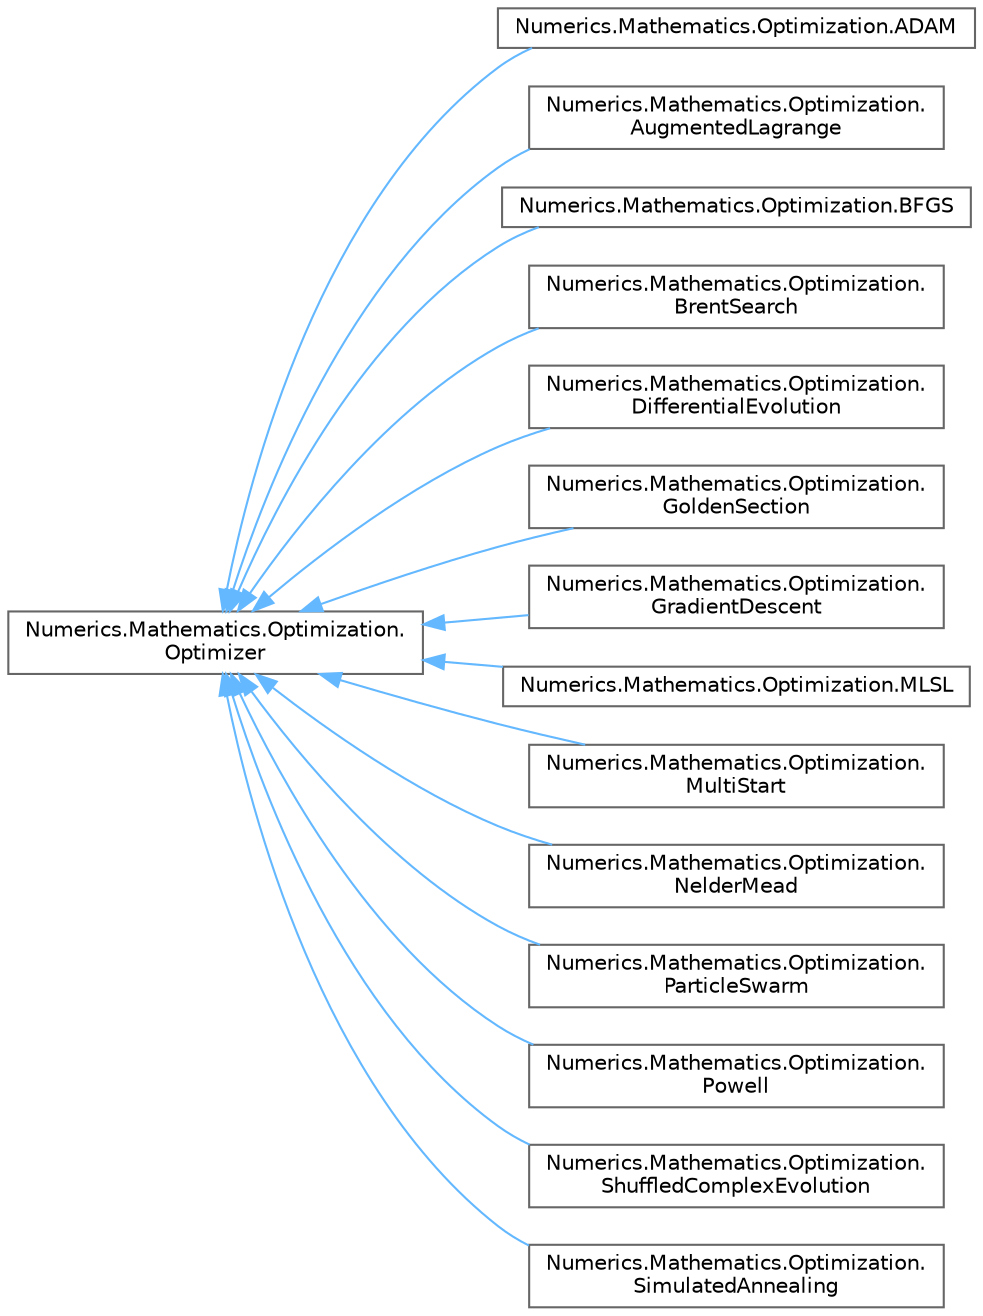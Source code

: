 digraph "Graphical Class Hierarchy"
{
 // LATEX_PDF_SIZE
  bgcolor="transparent";
  edge [fontname=Helvetica,fontsize=10,labelfontname=Helvetica,labelfontsize=10];
  node [fontname=Helvetica,fontsize=10,shape=box,height=0.2,width=0.4];
  rankdir="LR";
  Node0 [id="Node000000",label="Numerics.Mathematics.Optimization.\lOptimizer",height=0.2,width=0.4,color="grey40", fillcolor="white", style="filled",URL="$class_numerics_1_1_mathematics_1_1_optimization_1_1_optimizer.html",tooltip="A base class for all optimization methods."];
  Node0 -> Node1 [id="edge188_Node000000_Node000001",dir="back",color="steelblue1",style="solid",tooltip=" "];
  Node1 [id="Node000001",label="Numerics.Mathematics.Optimization.ADAM",height=0.2,width=0.4,color="grey40", fillcolor="white", style="filled",URL="$class_numerics_1_1_mathematics_1_1_optimization_1_1_a_d_a_m.html",tooltip="The Adaptive Movement (Adam) optimization algorithm. The objective function must be differentiable an..."];
  Node0 -> Node2 [id="edge189_Node000000_Node000002",dir="back",color="steelblue1",style="solid",tooltip=" "];
  Node2 [id="Node000002",label="Numerics.Mathematics.Optimization.\lAugmentedLagrange",height=0.2,width=0.4,color="grey40", fillcolor="white", style="filled",URL="$class_numerics_1_1_mathematics_1_1_optimization_1_1_augmented_lagrange.html",tooltip="The Augmented Lagrange constrained optimization method."];
  Node0 -> Node3 [id="edge190_Node000000_Node000003",dir="back",color="steelblue1",style="solid",tooltip=" "];
  Node3 [id="Node000003",label="Numerics.Mathematics.Optimization.BFGS",height=0.2,width=0.4,color="grey40", fillcolor="white", style="filled",URL="$class_numerics_1_1_mathematics_1_1_optimization_1_1_b_f_g_s.html",tooltip="Contains the Broyden-Fletcher-Goldfarb-Shanno (BFGS) optimization algorithm."];
  Node0 -> Node4 [id="edge191_Node000000_Node000004",dir="back",color="steelblue1",style="solid",tooltip=" "];
  Node4 [id="Node000004",label="Numerics.Mathematics.Optimization.\lBrentSearch",height=0.2,width=0.4,color="grey40", fillcolor="white", style="filled",URL="$class_numerics_1_1_mathematics_1_1_optimization_1_1_brent_search.html",tooltip="The Brent optimization algorithm. The function need not be differentiable, and no derivatives are tak..."];
  Node0 -> Node5 [id="edge192_Node000000_Node000005",dir="back",color="steelblue1",style="solid",tooltip=" "];
  Node5 [id="Node000005",label="Numerics.Mathematics.Optimization.\lDifferentialEvolution",height=0.2,width=0.4,color="grey40", fillcolor="white", style="filled",URL="$class_numerics_1_1_mathematics_1_1_optimization_1_1_differential_evolution.html",tooltip="The Differential Evolution (DE) algorithm, which finds a global minima when no gradient is available."];
  Node0 -> Node6 [id="edge193_Node000000_Node000006",dir="back",color="steelblue1",style="solid",tooltip=" "];
  Node6 [id="Node000006",label="Numerics.Mathematics.Optimization.\lGoldenSection",height=0.2,width=0.4,color="grey40", fillcolor="white", style="filled",URL="$class_numerics_1_1_mathematics_1_1_optimization_1_1_golden_section.html",tooltip="The Golden-Section optimization algorithm. The function need not be differentiable,..."];
  Node0 -> Node7 [id="edge194_Node000000_Node000007",dir="back",color="steelblue1",style="solid",tooltip=" "];
  Node7 [id="Node000007",label="Numerics.Mathematics.Optimization.\lGradientDescent",height=0.2,width=0.4,color="grey40", fillcolor="white", style="filled",URL="$class_numerics_1_1_mathematics_1_1_optimization_1_1_gradient_descent.html",tooltip="The Gradient Descent optimization algorithm. The objective function must be differentiable and convex..."];
  Node0 -> Node8 [id="edge195_Node000000_Node000008",dir="back",color="steelblue1",style="solid",tooltip=" "];
  Node8 [id="Node000008",label="Numerics.Mathematics.Optimization.MLSL",height=0.2,width=0.4,color="grey40", fillcolor="white", style="filled",URL="$class_numerics_1_1_mathematics_1_1_optimization_1_1_m_l_s_l.html",tooltip="The Multi-Level Single Linkage (MLSL) optimization method."];
  Node0 -> Node9 [id="edge196_Node000000_Node000009",dir="back",color="steelblue1",style="solid",tooltip=" "];
  Node9 [id="Node000009",label="Numerics.Mathematics.Optimization.\lMultiStart",height=0.2,width=0.4,color="grey40", fillcolor="white", style="filled",URL="$class_numerics_1_1_mathematics_1_1_optimization_1_1_multi_start.html",tooltip="The Multi-Start (MS) optimization method."];
  Node0 -> Node10 [id="edge197_Node000000_Node000010",dir="back",color="steelblue1",style="solid",tooltip=" "];
  Node10 [id="Node000010",label="Numerics.Mathematics.Optimization.\lNelderMead",height=0.2,width=0.4,color="grey40", fillcolor="white", style="filled",URL="$class_numerics_1_1_mathematics_1_1_optimization_1_1_nelder_mead.html",tooltip="Contains the Nelder-Mead downhill simplex algorithm, which finds a minima when no gradient is availab..."];
  Node0 -> Node11 [id="edge198_Node000000_Node000011",dir="back",color="steelblue1",style="solid",tooltip=" "];
  Node11 [id="Node000011",label="Numerics.Mathematics.Optimization.\lParticleSwarm",height=0.2,width=0.4,color="grey40", fillcolor="white", style="filled",URL="$class_numerics_1_1_mathematics_1_1_optimization_1_1_particle_swarm.html",tooltip="The Particle Swarm optimization algorithm."];
  Node0 -> Node12 [id="edge199_Node000000_Node000012",dir="back",color="steelblue1",style="solid",tooltip=" "];
  Node12 [id="Node000012",label="Numerics.Mathematics.Optimization.\lPowell",height=0.2,width=0.4,color="grey40", fillcolor="white", style="filled",URL="$class_numerics_1_1_mathematics_1_1_optimization_1_1_powell.html",tooltip="Contains the Powell optimization algorithm. The function need not be differentiable,..."];
  Node0 -> Node13 [id="edge200_Node000000_Node000013",dir="back",color="steelblue1",style="solid",tooltip=" "];
  Node13 [id="Node000013",label="Numerics.Mathematics.Optimization.\lShuffledComplexEvolution",height=0.2,width=0.4,color="grey40", fillcolor="white", style="filled",URL="$class_numerics_1_1_mathematics_1_1_optimization_1_1_shuffled_complex_evolution.html",tooltip="The Shuffled Complex Evolution (SCE-UA) algorithm, which finds a global minima when no gradient is av..."];
  Node0 -> Node14 [id="edge201_Node000000_Node000014",dir="back",color="steelblue1",style="solid",tooltip=" "];
  Node14 [id="Node000014",label="Numerics.Mathematics.Optimization.\lSimulatedAnnealing",height=0.2,width=0.4,color="grey40", fillcolor="white", style="filled",URL="$class_numerics_1_1_mathematics_1_1_optimization_1_1_simulated_annealing.html",tooltip="The adaptive simulated annealing algorithm."];
}

